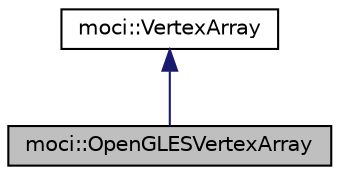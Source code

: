 digraph "moci::OpenGLESVertexArray"
{
  edge [fontname="Helvetica",fontsize="10",labelfontname="Helvetica",labelfontsize="10"];
  node [fontname="Helvetica",fontsize="10",shape=record];
  Node2 [label="moci::OpenGLESVertexArray",height=0.2,width=0.4,color="black", fillcolor="grey75", style="filled", fontcolor="black"];
  Node3 -> Node2 [dir="back",color="midnightblue",fontsize="10",style="solid",fontname="Helvetica"];
  Node3 [label="moci::VertexArray",height=0.2,width=0.4,color="black", fillcolor="white", style="filled",URL="$classmoci_1_1VertexArray.html"];
}
